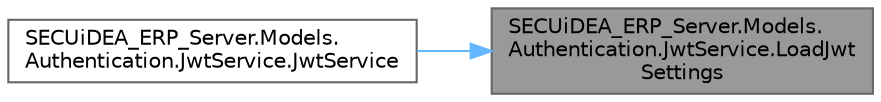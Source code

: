 digraph "SECUiDEA_ERP_Server.Models.Authentication.JwtService.LoadJwtSettings"
{
 // LATEX_PDF_SIZE
  bgcolor="transparent";
  edge [fontname=Helvetica,fontsize=10,labelfontname=Helvetica,labelfontsize=10];
  node [fontname=Helvetica,fontsize=10,shape=box,height=0.2,width=0.4];
  rankdir="RL";
  Node1 [id="Node000001",label="SECUiDEA_ERP_Server.Models.\lAuthentication.JwtService.LoadJwt\lSettings",height=0.2,width=0.4,color="gray40", fillcolor="grey60", style="filled", fontcolor="black",tooltip="JWT 설정을 로드"];
  Node1 -> Node2 [id="edge2_Node000001_Node000002",dir="back",color="steelblue1",style="solid",tooltip=" "];
  Node2 [id="Node000002",label="SECUiDEA_ERP_Server.Models.\lAuthentication.JwtService.JwtService",height=0.2,width=0.4,color="grey40", fillcolor="white", style="filled",URL="$class_s_e_c_ui_d_e_a___e_r_p___server_1_1_models_1_1_authentication_1_1_jwt_service.html#a7abd5fb0cbb822474610746018e8bda3",tooltip="JWT 서비스 생성자 Singleton으로 등록된다고 가성하고, 최초 호출시 Registry에서 값을 읽어옴"];
}
